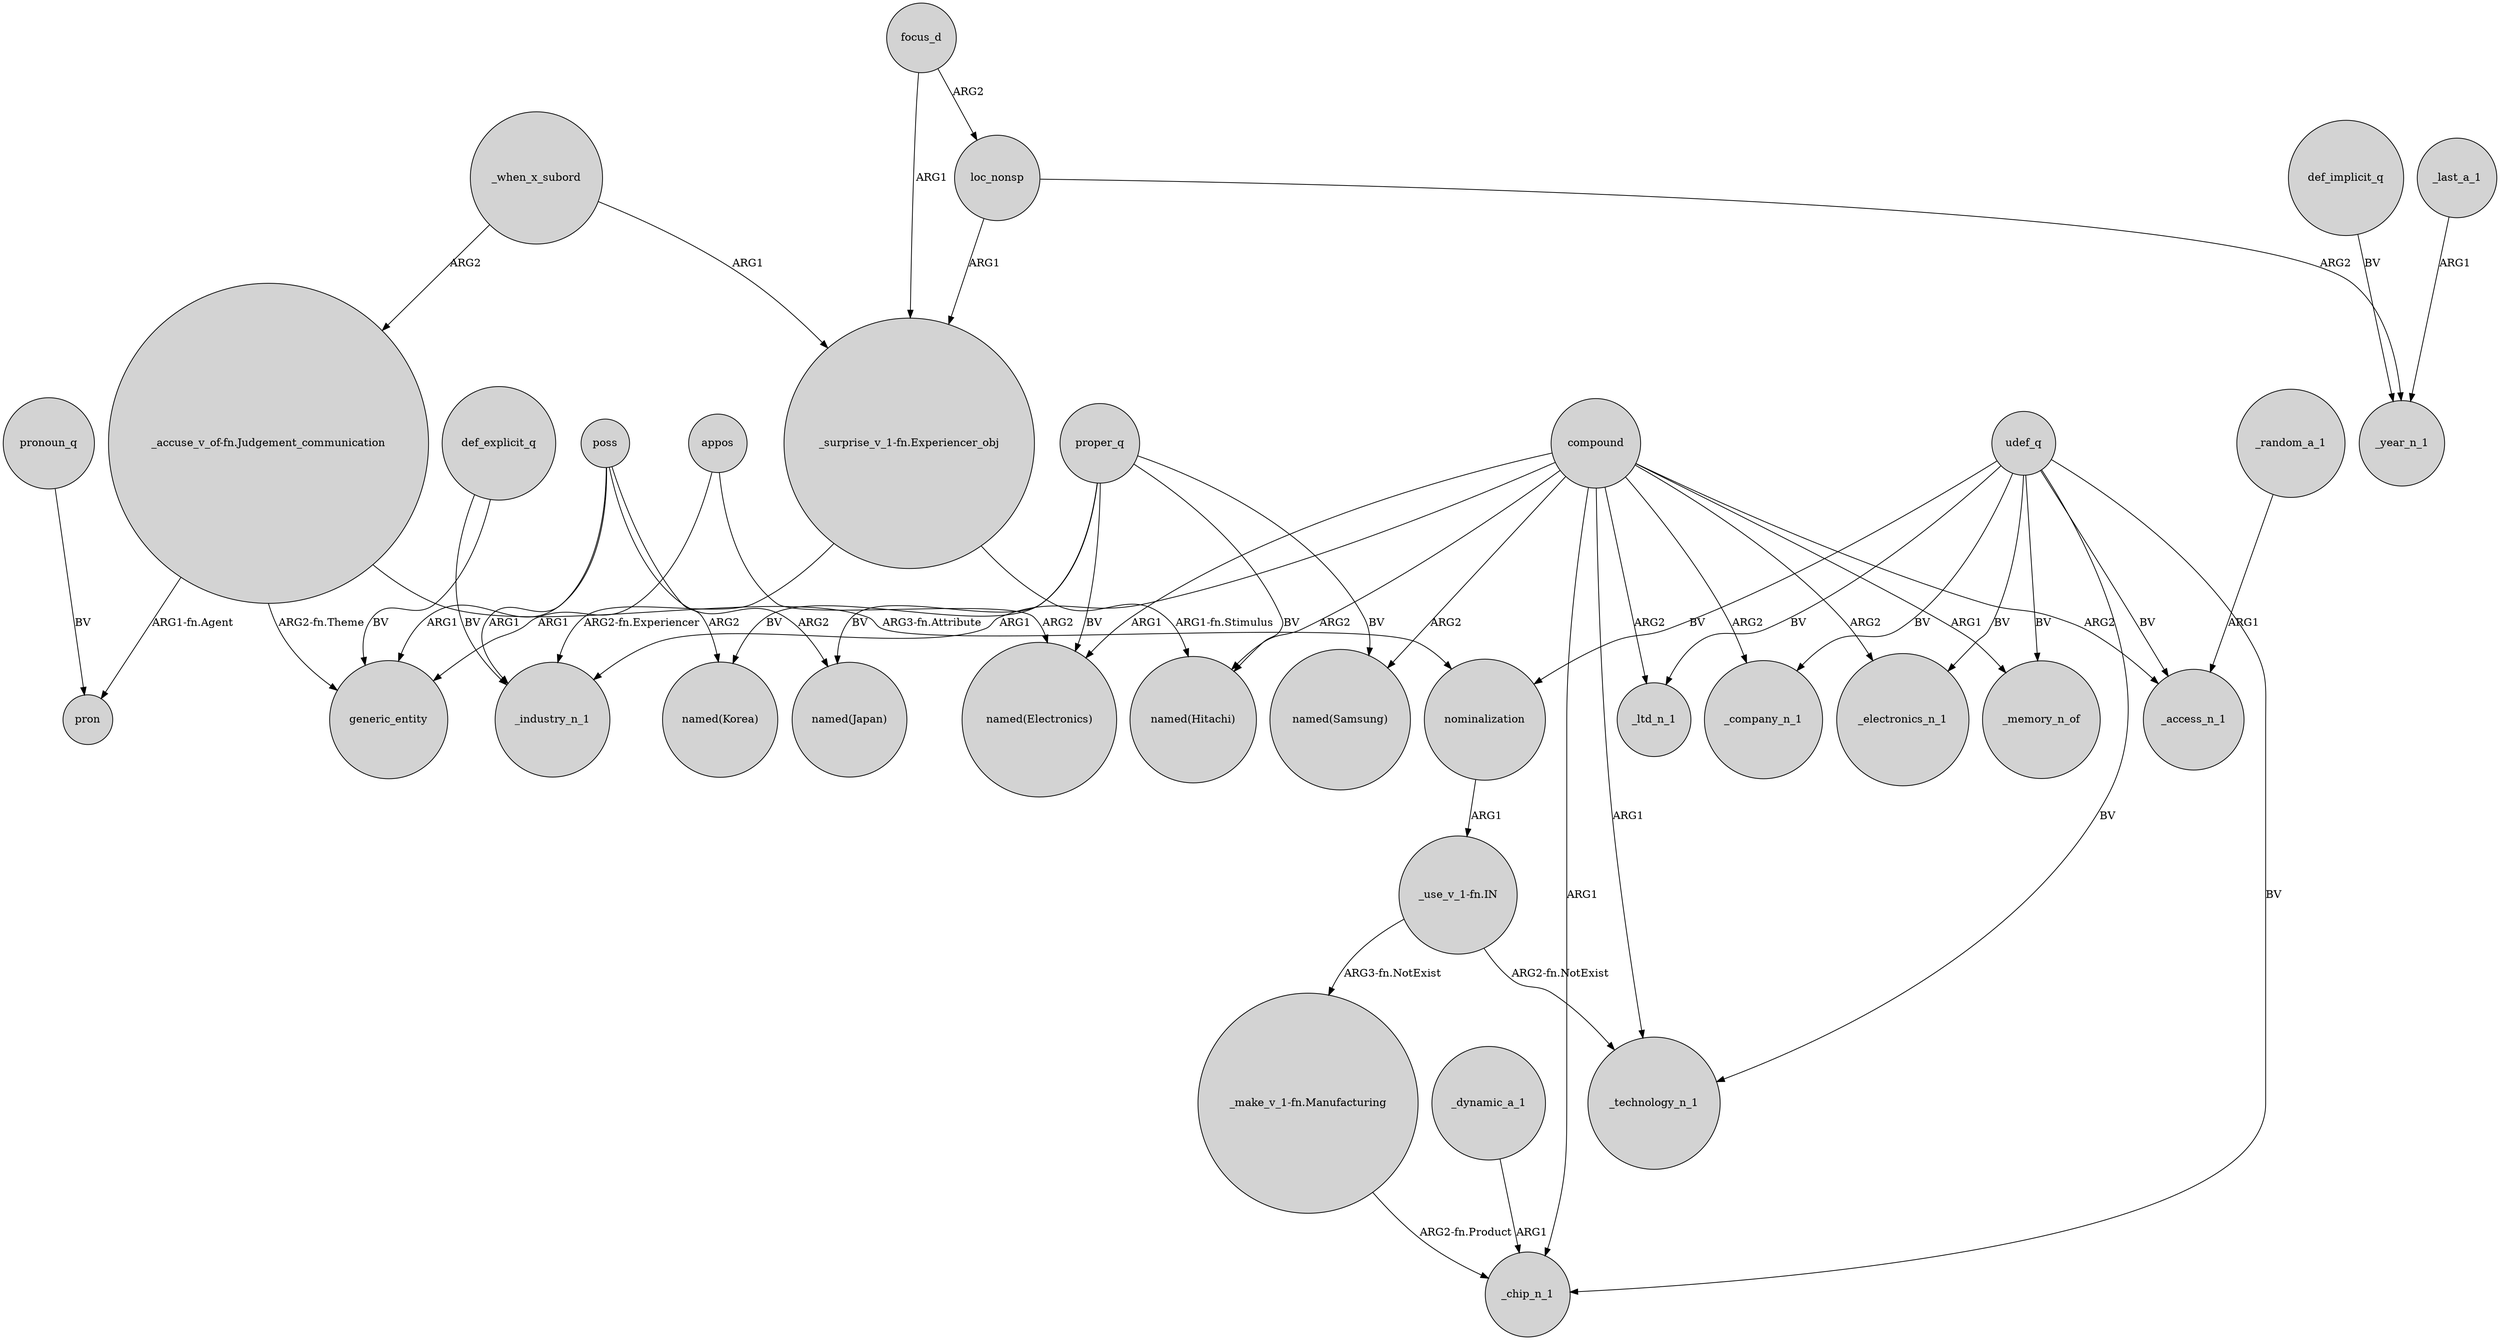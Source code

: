 digraph {
	node [shape=circle style=filled]
	focus_d -> loc_nonsp [label=ARG2]
	"_surprise_v_1-fn.Experiencer_obj" -> _industry_n_1 [label="ARG2-fn.Experiencer"]
	_dynamic_a_1 -> _chip_n_1 [label=ARG1]
	"_surprise_v_1-fn.Experiencer_obj" -> "named(Hitachi)" [label="ARG1-fn.Stimulus"]
	poss -> generic_entity [label=ARG1]
	compound -> _technology_n_1 [label=ARG1]
	def_implicit_q -> _year_n_1 [label=BV]
	"_use_v_1-fn.IN" -> "_make_v_1-fn.Manufacturing" [label="ARG3-fn.NotExist"]
	"_accuse_v_of-fn.Judgement_communication" -> generic_entity [label="ARG2-fn.Theme"]
	compound -> "named(Electronics)" [label=ARG1]
	compound -> _memory_n_of [label=ARG1]
	compound -> _company_n_1 [label=ARG2]
	proper_q -> "named(Hitachi)" [label=BV]
	udef_q -> _chip_n_1 [label=BV]
	def_explicit_q -> generic_entity [label=BV]
	compound -> _industry_n_1 [label=ARG1]
	"_use_v_1-fn.IN" -> _technology_n_1 [label="ARG2-fn.NotExist"]
	def_explicit_q -> _industry_n_1 [label=BV]
	proper_q -> "named(Japan)" [label=BV]
	udef_q -> _memory_n_of [label=BV]
	_when_x_subord -> "_surprise_v_1-fn.Experiencer_obj" [label=ARG1]
	proper_q -> "named(Samsung)" [label=BV]
	poss -> "named(Korea)" [label=ARG2]
	compound -> _access_n_1 [label=ARG2]
	udef_q -> _access_n_1 [label=BV]
	udef_q -> _electronics_n_1 [label=BV]
	appos -> generic_entity [label=ARG1]
	pronoun_q -> pron [label=BV]
	poss -> "named(Japan)" [label=ARG2]
	loc_nonsp -> "_surprise_v_1-fn.Experiencer_obj" [label=ARG1]
	"_make_v_1-fn.Manufacturing" -> _chip_n_1 [label="ARG2-fn.Product"]
	compound -> "named(Hitachi)" [label=ARG2]
	compound -> _electronics_n_1 [label=ARG2]
	proper_q -> "named(Korea)" [label=BV]
	_random_a_1 -> _access_n_1 [label=ARG1]
	loc_nonsp -> _year_n_1 [label=ARG2]
	proper_q -> "named(Electronics)" [label=BV]
	_last_a_1 -> _year_n_1 [label=ARG1]
	appos -> "named(Electronics)" [label=ARG2]
	udef_q -> nominalization [label=BV]
	_when_x_subord -> "_accuse_v_of-fn.Judgement_communication" [label=ARG2]
	udef_q -> _technology_n_1 [label=BV]
	compound -> _ltd_n_1 [label=ARG2]
	compound -> _chip_n_1 [label=ARG1]
	poss -> _industry_n_1 [label=ARG1]
	focus_d -> "_surprise_v_1-fn.Experiencer_obj" [label=ARG1]
	compound -> "named(Samsung)" [label=ARG2]
	"_accuse_v_of-fn.Judgement_communication" -> pron [label="ARG1-fn.Agent"]
	"_accuse_v_of-fn.Judgement_communication" -> nominalization [label="ARG3-fn.Attribute"]
	udef_q -> _ltd_n_1 [label=BV]
	udef_q -> _company_n_1 [label=BV]
	nominalization -> "_use_v_1-fn.IN" [label=ARG1]
}
